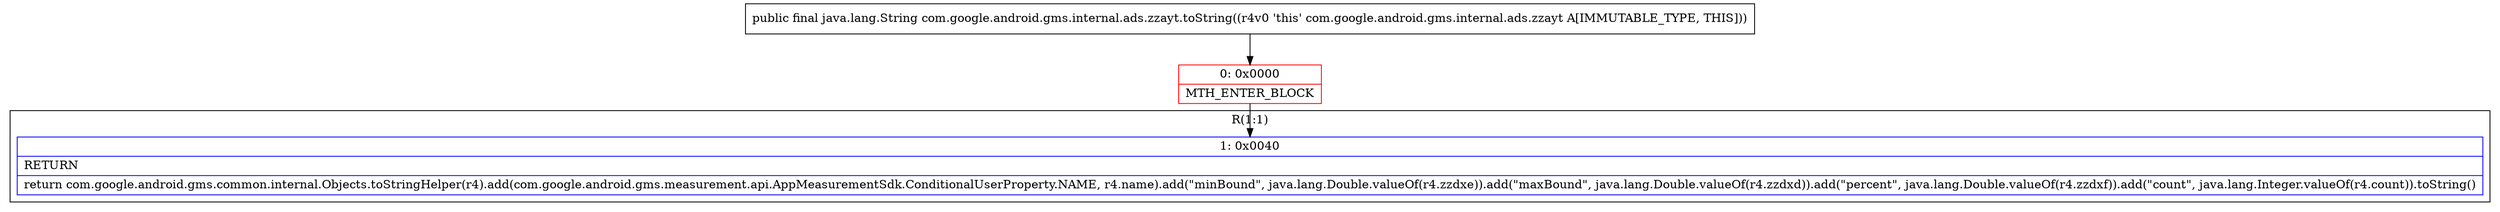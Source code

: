 digraph "CFG forcom.google.android.gms.internal.ads.zzayt.toString()Ljava\/lang\/String;" {
subgraph cluster_Region_1426116342 {
label = "R(1:1)";
node [shape=record,color=blue];
Node_1 [shape=record,label="{1\:\ 0x0040|RETURN\l|return com.google.android.gms.common.internal.Objects.toStringHelper(r4).add(com.google.android.gms.measurement.api.AppMeasurementSdk.ConditionalUserProperty.NAME, r4.name).add(\"minBound\", java.lang.Double.valueOf(r4.zzdxe)).add(\"maxBound\", java.lang.Double.valueOf(r4.zzdxd)).add(\"percent\", java.lang.Double.valueOf(r4.zzdxf)).add(\"count\", java.lang.Integer.valueOf(r4.count)).toString()\l}"];
}
Node_0 [shape=record,color=red,label="{0\:\ 0x0000|MTH_ENTER_BLOCK\l}"];
MethodNode[shape=record,label="{public final java.lang.String com.google.android.gms.internal.ads.zzayt.toString((r4v0 'this' com.google.android.gms.internal.ads.zzayt A[IMMUTABLE_TYPE, THIS])) }"];
MethodNode -> Node_0;
Node_0 -> Node_1;
}

